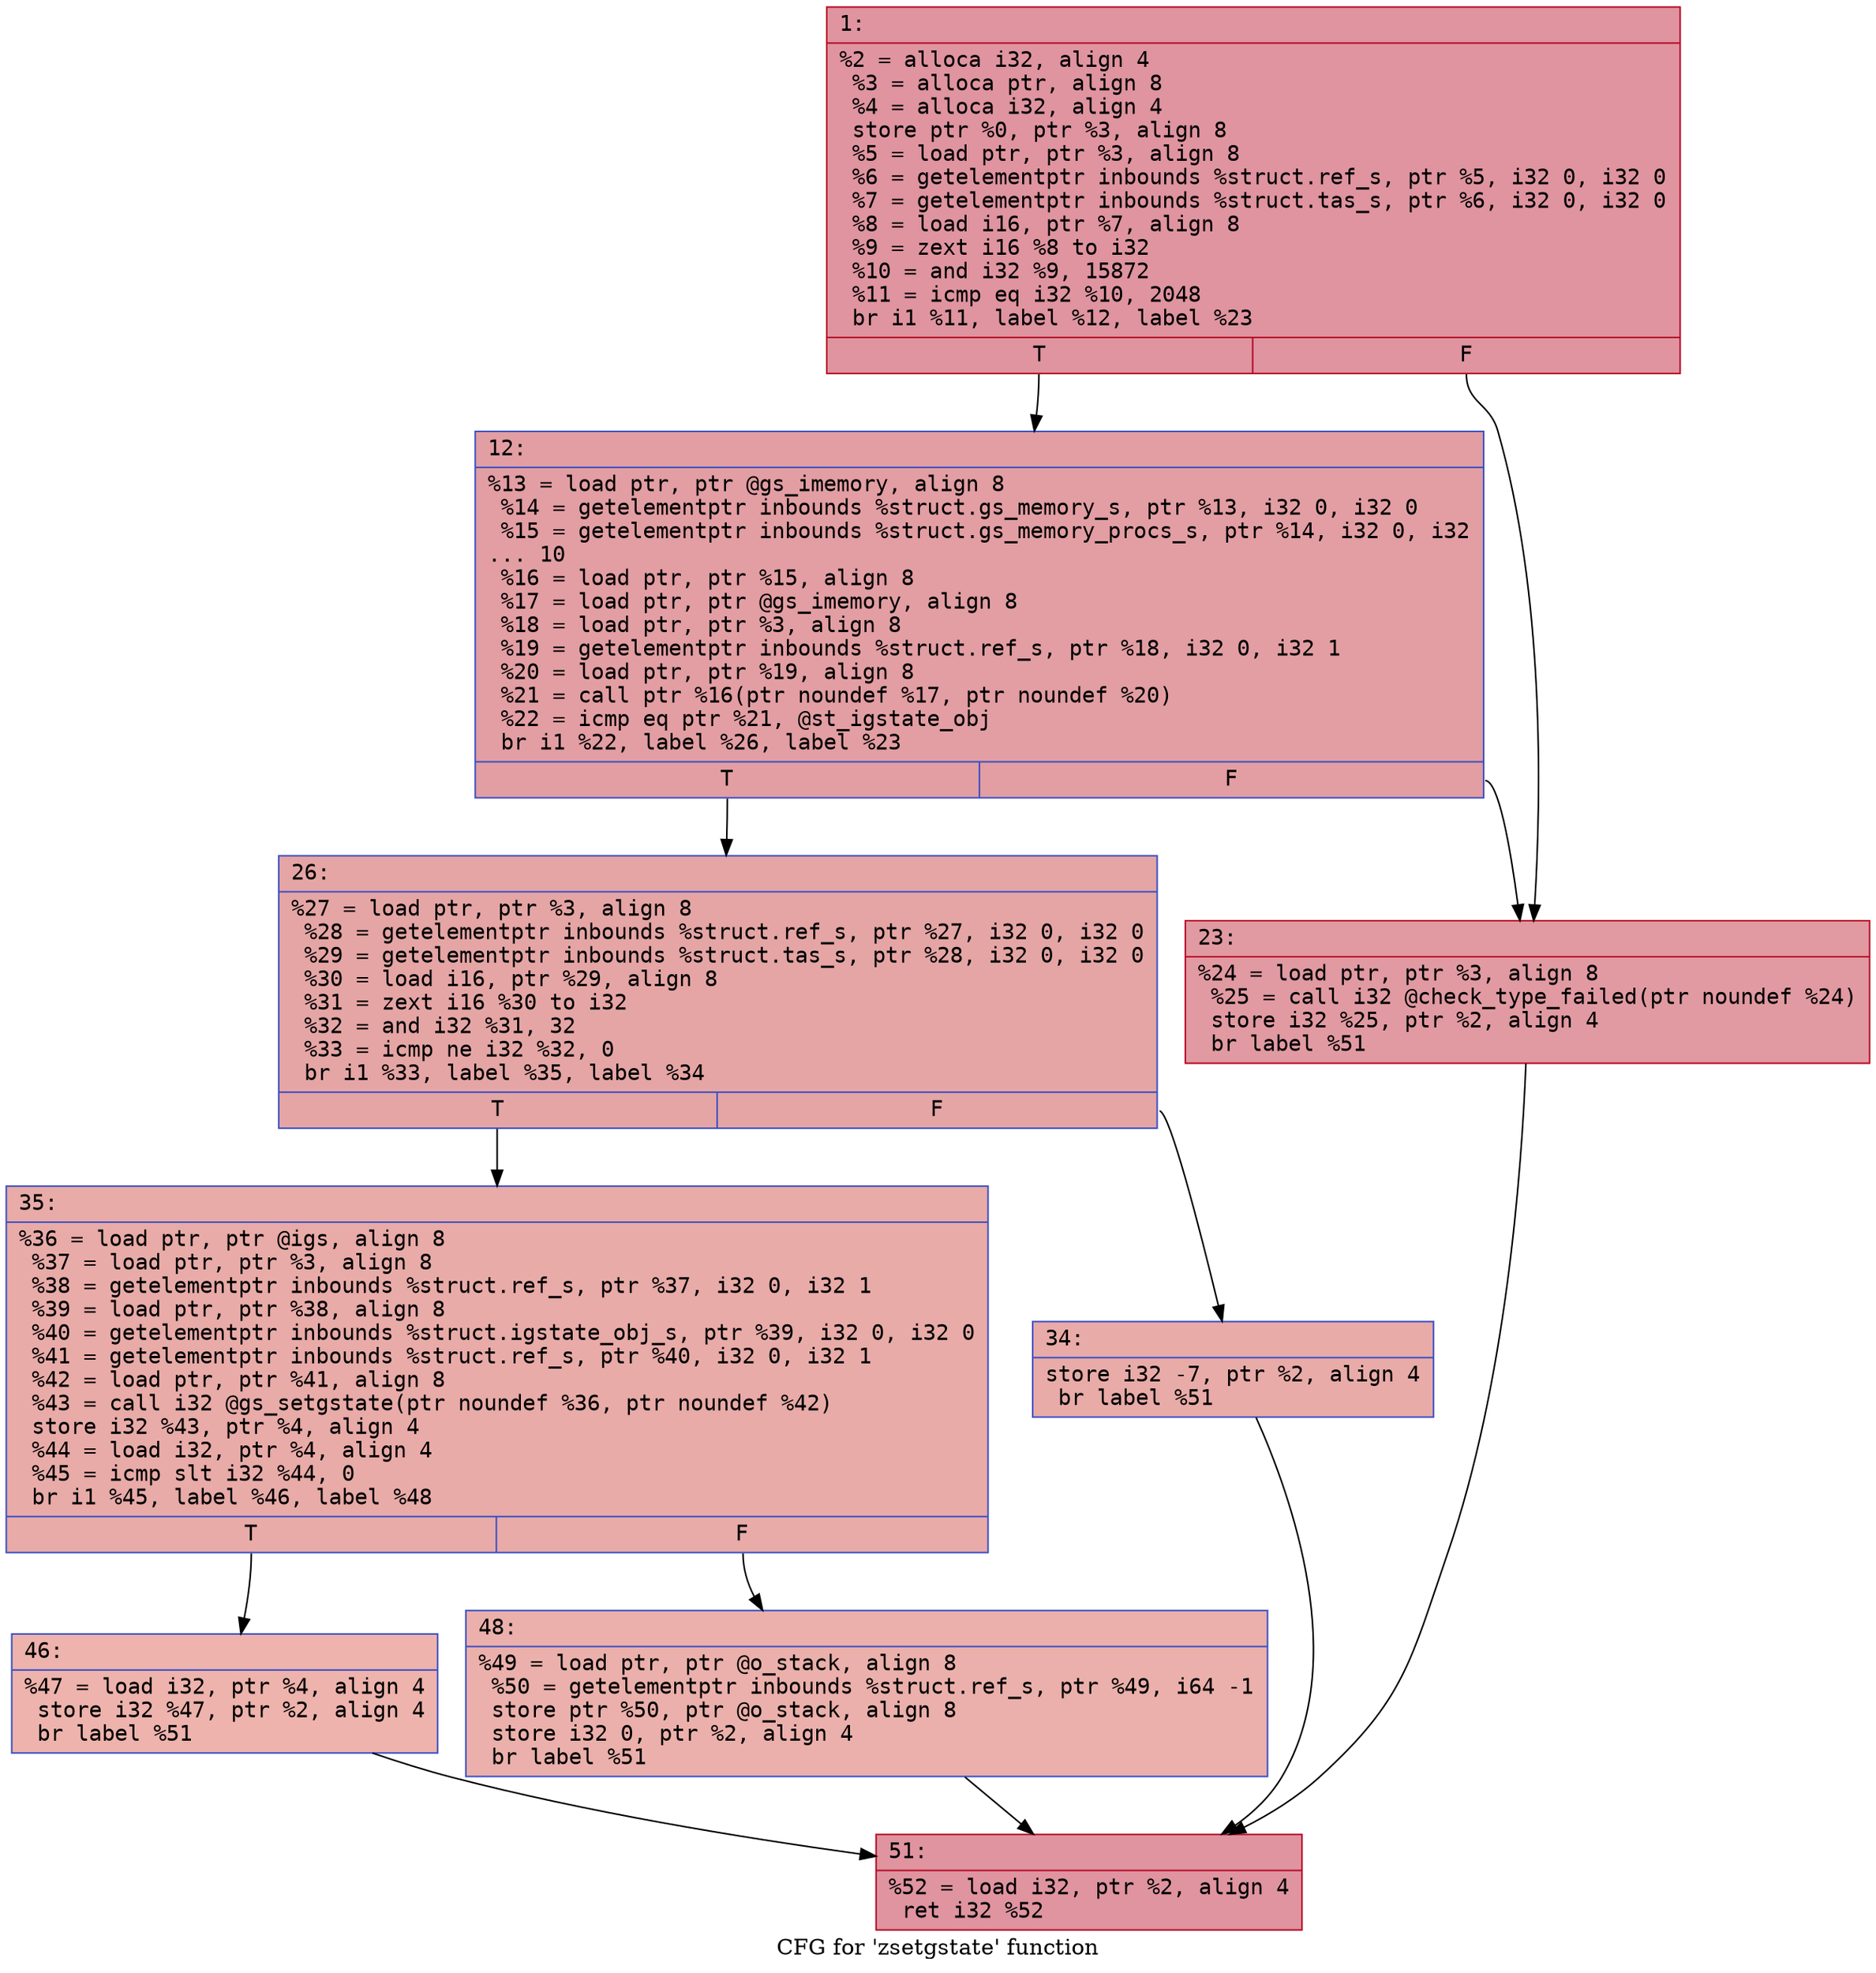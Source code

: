 digraph "CFG for 'zsetgstate' function" {
	label="CFG for 'zsetgstate' function";

	Node0x6000011cd4f0 [shape=record,color="#b70d28ff", style=filled, fillcolor="#b70d2870" fontname="Courier",label="{1:\l|  %2 = alloca i32, align 4\l  %3 = alloca ptr, align 8\l  %4 = alloca i32, align 4\l  store ptr %0, ptr %3, align 8\l  %5 = load ptr, ptr %3, align 8\l  %6 = getelementptr inbounds %struct.ref_s, ptr %5, i32 0, i32 0\l  %7 = getelementptr inbounds %struct.tas_s, ptr %6, i32 0, i32 0\l  %8 = load i16, ptr %7, align 8\l  %9 = zext i16 %8 to i32\l  %10 = and i32 %9, 15872\l  %11 = icmp eq i32 %10, 2048\l  br i1 %11, label %12, label %23\l|{<s0>T|<s1>F}}"];
	Node0x6000011cd4f0:s0 -> Node0x6000011cd540[tooltip="1 -> 12\nProbability 50.00%" ];
	Node0x6000011cd4f0:s1 -> Node0x6000011cd590[tooltip="1 -> 23\nProbability 50.00%" ];
	Node0x6000011cd540 [shape=record,color="#3d50c3ff", style=filled, fillcolor="#be242e70" fontname="Courier",label="{12:\l|  %13 = load ptr, ptr @gs_imemory, align 8\l  %14 = getelementptr inbounds %struct.gs_memory_s, ptr %13, i32 0, i32 0\l  %15 = getelementptr inbounds %struct.gs_memory_procs_s, ptr %14, i32 0, i32\l... 10\l  %16 = load ptr, ptr %15, align 8\l  %17 = load ptr, ptr @gs_imemory, align 8\l  %18 = load ptr, ptr %3, align 8\l  %19 = getelementptr inbounds %struct.ref_s, ptr %18, i32 0, i32 1\l  %20 = load ptr, ptr %19, align 8\l  %21 = call ptr %16(ptr noundef %17, ptr noundef %20)\l  %22 = icmp eq ptr %21, @st_igstate_obj\l  br i1 %22, label %26, label %23\l|{<s0>T|<s1>F}}"];
	Node0x6000011cd540:s0 -> Node0x6000011cd5e0[tooltip="12 -> 26\nProbability 37.50%" ];
	Node0x6000011cd540:s1 -> Node0x6000011cd590[tooltip="12 -> 23\nProbability 62.50%" ];
	Node0x6000011cd590 [shape=record,color="#b70d28ff", style=filled, fillcolor="#bb1b2c70" fontname="Courier",label="{23:\l|  %24 = load ptr, ptr %3, align 8\l  %25 = call i32 @check_type_failed(ptr noundef %24)\l  store i32 %25, ptr %2, align 4\l  br label %51\l}"];
	Node0x6000011cd590 -> Node0x6000011cd770[tooltip="23 -> 51\nProbability 100.00%" ];
	Node0x6000011cd5e0 [shape=record,color="#3d50c3ff", style=filled, fillcolor="#c5333470" fontname="Courier",label="{26:\l|  %27 = load ptr, ptr %3, align 8\l  %28 = getelementptr inbounds %struct.ref_s, ptr %27, i32 0, i32 0\l  %29 = getelementptr inbounds %struct.tas_s, ptr %28, i32 0, i32 0\l  %30 = load i16, ptr %29, align 8\l  %31 = zext i16 %30 to i32\l  %32 = and i32 %31, 32\l  %33 = icmp ne i32 %32, 0\l  br i1 %33, label %35, label %34\l|{<s0>T|<s1>F}}"];
	Node0x6000011cd5e0:s0 -> Node0x6000011cd680[tooltip="26 -> 35\nProbability 50.00%" ];
	Node0x6000011cd5e0:s1 -> Node0x6000011cd630[tooltip="26 -> 34\nProbability 50.00%" ];
	Node0x6000011cd630 [shape=record,color="#3d50c3ff", style=filled, fillcolor="#cc403a70" fontname="Courier",label="{34:\l|  store i32 -7, ptr %2, align 4\l  br label %51\l}"];
	Node0x6000011cd630 -> Node0x6000011cd770[tooltip="34 -> 51\nProbability 100.00%" ];
	Node0x6000011cd680 [shape=record,color="#3d50c3ff", style=filled, fillcolor="#cc403a70" fontname="Courier",label="{35:\l|  %36 = load ptr, ptr @igs, align 8\l  %37 = load ptr, ptr %3, align 8\l  %38 = getelementptr inbounds %struct.ref_s, ptr %37, i32 0, i32 1\l  %39 = load ptr, ptr %38, align 8\l  %40 = getelementptr inbounds %struct.igstate_obj_s, ptr %39, i32 0, i32 0\l  %41 = getelementptr inbounds %struct.ref_s, ptr %40, i32 0, i32 1\l  %42 = load ptr, ptr %41, align 8\l  %43 = call i32 @gs_setgstate(ptr noundef %36, ptr noundef %42)\l  store i32 %43, ptr %4, align 4\l  %44 = load i32, ptr %4, align 4\l  %45 = icmp slt i32 %44, 0\l  br i1 %45, label %46, label %48\l|{<s0>T|<s1>F}}"];
	Node0x6000011cd680:s0 -> Node0x6000011cd6d0[tooltip="35 -> 46\nProbability 37.50%" ];
	Node0x6000011cd680:s1 -> Node0x6000011cd720[tooltip="35 -> 48\nProbability 62.50%" ];
	Node0x6000011cd6d0 [shape=record,color="#3d50c3ff", style=filled, fillcolor="#d6524470" fontname="Courier",label="{46:\l|  %47 = load i32, ptr %4, align 4\l  store i32 %47, ptr %2, align 4\l  br label %51\l}"];
	Node0x6000011cd6d0 -> Node0x6000011cd770[tooltip="46 -> 51\nProbability 100.00%" ];
	Node0x6000011cd720 [shape=record,color="#3d50c3ff", style=filled, fillcolor="#d24b4070" fontname="Courier",label="{48:\l|  %49 = load ptr, ptr @o_stack, align 8\l  %50 = getelementptr inbounds %struct.ref_s, ptr %49, i64 -1\l  store ptr %50, ptr @o_stack, align 8\l  store i32 0, ptr %2, align 4\l  br label %51\l}"];
	Node0x6000011cd720 -> Node0x6000011cd770[tooltip="48 -> 51\nProbability 100.00%" ];
	Node0x6000011cd770 [shape=record,color="#b70d28ff", style=filled, fillcolor="#b70d2870" fontname="Courier",label="{51:\l|  %52 = load i32, ptr %2, align 4\l  ret i32 %52\l}"];
}
